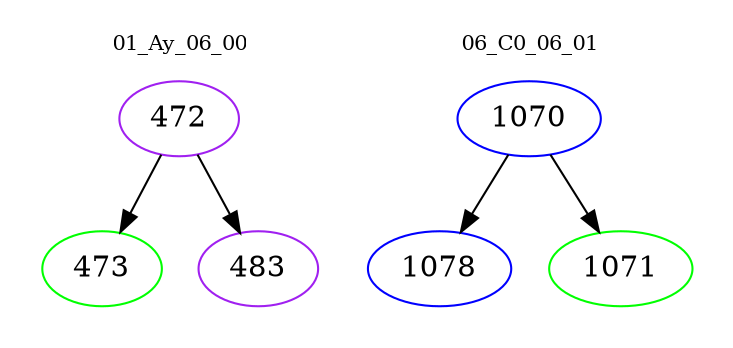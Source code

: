 digraph{
subgraph cluster_0 {
color = white
label = "01_Ay_06_00";
fontsize=10;
T0_472 [label="472", color="purple"]
T0_472 -> T0_473 [color="black"]
T0_473 [label="473", color="green"]
T0_472 -> T0_483 [color="black"]
T0_483 [label="483", color="purple"]
}
subgraph cluster_1 {
color = white
label = "06_C0_06_01";
fontsize=10;
T1_1070 [label="1070", color="blue"]
T1_1070 -> T1_1078 [color="black"]
T1_1078 [label="1078", color="blue"]
T1_1070 -> T1_1071 [color="black"]
T1_1071 [label="1071", color="green"]
}
}
